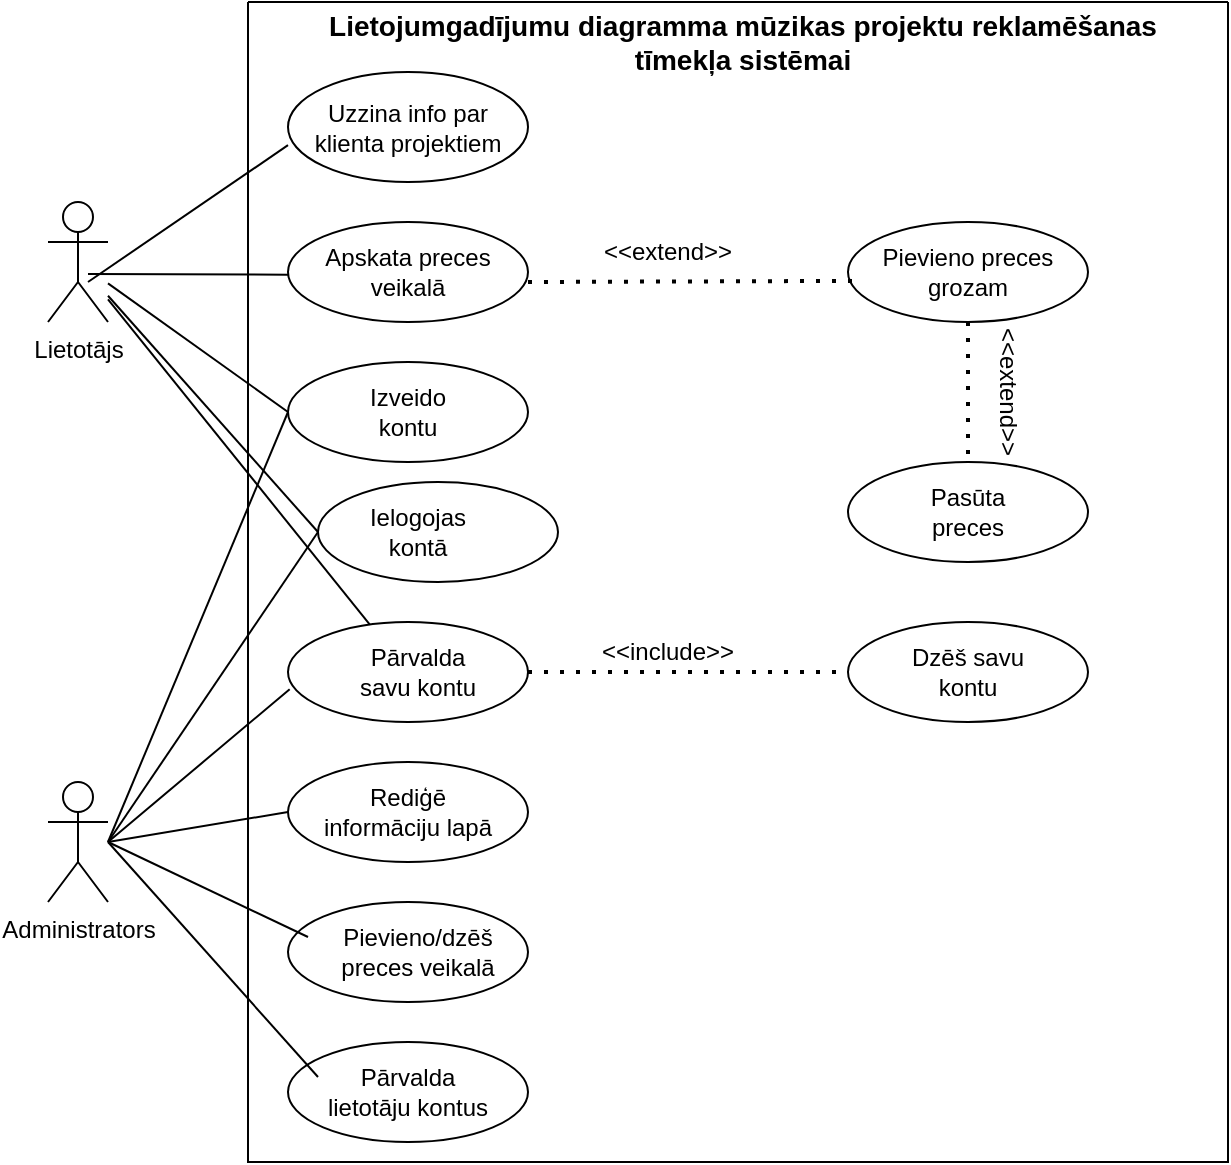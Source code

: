 <mxfile version="23.1.5" type="device">
  <diagram name="Page-1" id="swYJjQD1tD0Xhd0HuBGQ">
    <mxGraphModel dx="1002" dy="535" grid="1" gridSize="10" guides="1" tooltips="1" connect="1" arrows="1" fold="1" page="1" pageScale="1" pageWidth="827" pageHeight="1169" math="0" shadow="0">
      <root>
        <mxCell id="0" />
        <mxCell id="1" parent="0" />
        <mxCell id="TQKTaGP2AaG03ylwYyTC-4" value="Administrators" style="shape=umlActor;verticalLabelPosition=bottom;verticalAlign=top;html=1;outlineConnect=0;" parent="1" vertex="1">
          <mxGeometry x="110" y="390" width="30" height="60" as="geometry" />
        </mxCell>
        <mxCell id="TQKTaGP2AaG03ylwYyTC-7" value="Lietotājs" style="shape=umlActor;verticalLabelPosition=bottom;verticalAlign=top;html=1;outlineConnect=0;" parent="1" vertex="1">
          <mxGeometry x="110" y="100" width="30" height="60" as="geometry" />
        </mxCell>
        <mxCell id="TQKTaGP2AaG03ylwYyTC-10" value="" style="ellipse;whiteSpace=wrap;html=1;" parent="1" vertex="1">
          <mxGeometry x="230" y="35" width="120" height="55" as="geometry" />
        </mxCell>
        <mxCell id="TQKTaGP2AaG03ylwYyTC-11" value="Uzzina info par klienta projektiem" style="text;html=1;strokeColor=none;fillColor=none;align=center;verticalAlign=middle;whiteSpace=wrap;rounded=0;" parent="1" vertex="1">
          <mxGeometry x="240" y="47.5" width="100" height="30" as="geometry" />
        </mxCell>
        <mxCell id="TQKTaGP2AaG03ylwYyTC-13" value="" style="ellipse;whiteSpace=wrap;html=1;" parent="1" vertex="1">
          <mxGeometry x="230" y="110" width="120" height="50" as="geometry" />
        </mxCell>
        <mxCell id="TQKTaGP2AaG03ylwYyTC-14" value="Apskata preces veikalā" style="text;html=1;strokeColor=none;fillColor=none;align=center;verticalAlign=middle;whiteSpace=wrap;rounded=0;" parent="1" vertex="1">
          <mxGeometry x="245" y="120" width="90" height="30" as="geometry" />
        </mxCell>
        <mxCell id="TQKTaGP2AaG03ylwYyTC-18" value="" style="endArrow=none;html=1;rounded=0;" parent="1" edge="1">
          <mxGeometry width="50" height="50" relative="1" as="geometry">
            <mxPoint x="130" y="136" as="sourcePoint" />
            <mxPoint x="230.158" y="136.367" as="targetPoint" />
            <Array as="points" />
          </mxGeometry>
        </mxCell>
        <mxCell id="TQKTaGP2AaG03ylwYyTC-20" value="" style="endArrow=none;html=1;rounded=0;entryX=0;entryY=0.665;entryDx=0;entryDy=0;entryPerimeter=0;" parent="1" target="TQKTaGP2AaG03ylwYyTC-10" edge="1">
          <mxGeometry width="50" height="50" relative="1" as="geometry">
            <mxPoint x="130" y="140" as="sourcePoint" />
            <mxPoint x="180" y="90" as="targetPoint" />
          </mxGeometry>
        </mxCell>
        <mxCell id="TQKTaGP2AaG03ylwYyTC-21" value="" style="ellipse;whiteSpace=wrap;html=1;" parent="1" vertex="1">
          <mxGeometry x="510" y="110" width="120" height="50" as="geometry" />
        </mxCell>
        <mxCell id="TQKTaGP2AaG03ylwYyTC-22" value="Pievieno preces grozam" style="text;html=1;strokeColor=none;fillColor=none;align=center;verticalAlign=middle;whiteSpace=wrap;rounded=0;" parent="1" vertex="1">
          <mxGeometry x="520" y="120" width="100" height="30" as="geometry" />
        </mxCell>
        <mxCell id="TQKTaGP2AaG03ylwYyTC-23" value="" style="ellipse;whiteSpace=wrap;html=1;" parent="1" vertex="1">
          <mxGeometry x="510" y="230" width="120" height="50" as="geometry" />
        </mxCell>
        <mxCell id="TQKTaGP2AaG03ylwYyTC-24" value="Pasūta preces" style="text;html=1;strokeColor=none;fillColor=none;align=center;verticalAlign=middle;whiteSpace=wrap;rounded=0;" parent="1" vertex="1">
          <mxGeometry x="540" y="240" width="60" height="30" as="geometry" />
        </mxCell>
        <mxCell id="TQKTaGP2AaG03ylwYyTC-26" value="" style="ellipse;whiteSpace=wrap;html=1;" parent="1" vertex="1">
          <mxGeometry x="230" y="180" width="120" height="50" as="geometry" />
        </mxCell>
        <mxCell id="TQKTaGP2AaG03ylwYyTC-27" value="Izveido kontu" style="text;html=1;strokeColor=none;fillColor=none;align=center;verticalAlign=middle;whiteSpace=wrap;rounded=0;" parent="1" vertex="1">
          <mxGeometry x="260" y="190" width="60" height="30" as="geometry" />
        </mxCell>
        <mxCell id="TQKTaGP2AaG03ylwYyTC-28" value="" style="endArrow=none;html=1;rounded=0;entryX=0;entryY=0.5;entryDx=0;entryDy=0;" parent="1" source="TQKTaGP2AaG03ylwYyTC-7" target="TQKTaGP2AaG03ylwYyTC-26" edge="1">
          <mxGeometry width="50" height="50" relative="1" as="geometry">
            <mxPoint x="160" y="210" as="sourcePoint" />
            <mxPoint x="210" y="160" as="targetPoint" />
          </mxGeometry>
        </mxCell>
        <mxCell id="TQKTaGP2AaG03ylwYyTC-29" value="" style="ellipse;whiteSpace=wrap;html=1;" parent="1" vertex="1">
          <mxGeometry x="245" y="240" width="120" height="50" as="geometry" />
        </mxCell>
        <mxCell id="TQKTaGP2AaG03ylwYyTC-30" value="Ielogojas kontā" style="text;html=1;strokeColor=none;fillColor=none;align=center;verticalAlign=middle;whiteSpace=wrap;rounded=0;" parent="1" vertex="1">
          <mxGeometry x="265" y="250" width="60" height="30" as="geometry" />
        </mxCell>
        <mxCell id="TQKTaGP2AaG03ylwYyTC-31" value="" style="endArrow=none;html=1;rounded=0;entryX=0;entryY=0.5;entryDx=0;entryDy=0;" parent="1" source="TQKTaGP2AaG03ylwYyTC-7" target="TQKTaGP2AaG03ylwYyTC-29" edge="1">
          <mxGeometry width="50" height="50" relative="1" as="geometry">
            <mxPoint x="120" y="250" as="sourcePoint" />
            <mxPoint x="170" y="200" as="targetPoint" />
          </mxGeometry>
        </mxCell>
        <mxCell id="TQKTaGP2AaG03ylwYyTC-32" value="" style="ellipse;whiteSpace=wrap;html=1;" parent="1" vertex="1">
          <mxGeometry x="230" y="310" width="120" height="50" as="geometry" />
        </mxCell>
        <mxCell id="TQKTaGP2AaG03ylwYyTC-33" value="Pārvalda savu kontu" style="text;html=1;strokeColor=none;fillColor=none;align=center;verticalAlign=middle;whiteSpace=wrap;rounded=0;" parent="1" vertex="1">
          <mxGeometry x="260" y="320" width="70" height="30" as="geometry" />
        </mxCell>
        <mxCell id="TQKTaGP2AaG03ylwYyTC-34" value="" style="endArrow=none;html=1;rounded=0;" parent="1" source="TQKTaGP2AaG03ylwYyTC-7" target="TQKTaGP2AaG03ylwYyTC-32" edge="1">
          <mxGeometry width="50" height="50" relative="1" as="geometry">
            <mxPoint x="100" y="160" as="sourcePoint" />
            <mxPoint x="160" y="230" as="targetPoint" />
          </mxGeometry>
        </mxCell>
        <mxCell id="TQKTaGP2AaG03ylwYyTC-36" value="" style="ellipse;whiteSpace=wrap;html=1;" parent="1" vertex="1">
          <mxGeometry x="510" y="310" width="120" height="50" as="geometry" />
        </mxCell>
        <mxCell id="TQKTaGP2AaG03ylwYyTC-37" value="Dzēš savu kontu" style="text;html=1;strokeColor=none;fillColor=none;align=center;verticalAlign=middle;whiteSpace=wrap;rounded=0;" parent="1" vertex="1">
          <mxGeometry x="540" y="320" width="60" height="30" as="geometry" />
        </mxCell>
        <mxCell id="TQKTaGP2AaG03ylwYyTC-39" value="&amp;lt;&amp;lt;include&amp;gt;&amp;gt;" style="text;html=1;strokeColor=none;fillColor=none;align=center;verticalAlign=middle;whiteSpace=wrap;rounded=0;" parent="1" vertex="1">
          <mxGeometry x="390" y="310" width="60" height="30" as="geometry" />
        </mxCell>
        <mxCell id="TQKTaGP2AaG03ylwYyTC-41" value="&amp;lt;&amp;lt;extend&amp;gt;&amp;gt;" style="text;html=1;strokeColor=none;fillColor=none;align=center;verticalAlign=middle;whiteSpace=wrap;rounded=0;" parent="1" vertex="1">
          <mxGeometry x="390" y="110" width="60" height="30" as="geometry" />
        </mxCell>
        <mxCell id="TQKTaGP2AaG03ylwYyTC-44" value="" style="endArrow=none;html=1;rounded=0;entryX=0;entryY=0.5;entryDx=0;entryDy=0;" parent="1" target="TQKTaGP2AaG03ylwYyTC-26" edge="1">
          <mxGeometry width="50" height="50" relative="1" as="geometry">
            <mxPoint x="140" y="420" as="sourcePoint" />
            <mxPoint x="190" y="370" as="targetPoint" />
          </mxGeometry>
        </mxCell>
        <mxCell id="TQKTaGP2AaG03ylwYyTC-45" value="" style="endArrow=none;html=1;rounded=0;entryX=0;entryY=0.5;entryDx=0;entryDy=0;" parent="1" target="TQKTaGP2AaG03ylwYyTC-29" edge="1">
          <mxGeometry width="50" height="50" relative="1" as="geometry">
            <mxPoint x="140" y="420" as="sourcePoint" />
            <mxPoint x="190" y="370" as="targetPoint" />
          </mxGeometry>
        </mxCell>
        <mxCell id="TQKTaGP2AaG03ylwYyTC-46" value="" style="endArrow=none;html=1;rounded=0;entryX=0.007;entryY=0.672;entryDx=0;entryDy=0;entryPerimeter=0;" parent="1" target="TQKTaGP2AaG03ylwYyTC-32" edge="1">
          <mxGeometry width="50" height="50" relative="1" as="geometry">
            <mxPoint x="140" y="420" as="sourcePoint" />
            <mxPoint x="190" y="370" as="targetPoint" />
          </mxGeometry>
        </mxCell>
        <mxCell id="TQKTaGP2AaG03ylwYyTC-47" value="" style="ellipse;whiteSpace=wrap;html=1;" parent="1" vertex="1">
          <mxGeometry x="230" y="380" width="120" height="50" as="geometry" />
        </mxCell>
        <mxCell id="TQKTaGP2AaG03ylwYyTC-48" value="Rediģē informāciju lapā" style="text;html=1;strokeColor=none;fillColor=none;align=center;verticalAlign=middle;whiteSpace=wrap;rounded=0;" parent="1" vertex="1">
          <mxGeometry x="245" y="390" width="90" height="30" as="geometry" />
        </mxCell>
        <mxCell id="TQKTaGP2AaG03ylwYyTC-49" value="" style="endArrow=none;html=1;rounded=0;entryX=0;entryY=0.5;entryDx=0;entryDy=0;" parent="1" target="TQKTaGP2AaG03ylwYyTC-47" edge="1">
          <mxGeometry width="50" height="50" relative="1" as="geometry">
            <mxPoint x="140" y="420" as="sourcePoint" />
            <mxPoint x="190" y="370" as="targetPoint" />
          </mxGeometry>
        </mxCell>
        <mxCell id="TQKTaGP2AaG03ylwYyTC-50" value="" style="ellipse;whiteSpace=wrap;html=1;" parent="1" vertex="1">
          <mxGeometry x="230" y="450" width="120" height="50" as="geometry" />
        </mxCell>
        <mxCell id="TQKTaGP2AaG03ylwYyTC-51" value="Pievieno/dzēš preces veikalā" style="text;html=1;strokeColor=none;fillColor=none;align=center;verticalAlign=middle;whiteSpace=wrap;rounded=0;" parent="1" vertex="1">
          <mxGeometry x="240" y="460" width="110" height="30" as="geometry" />
        </mxCell>
        <mxCell id="TQKTaGP2AaG03ylwYyTC-52" value="" style="endArrow=none;html=1;rounded=0;entryX=0;entryY=0.25;entryDx=0;entryDy=0;" parent="1" target="TQKTaGP2AaG03ylwYyTC-51" edge="1">
          <mxGeometry width="50" height="50" relative="1" as="geometry">
            <mxPoint x="140" y="420" as="sourcePoint" />
            <mxPoint x="190" y="370" as="targetPoint" />
          </mxGeometry>
        </mxCell>
        <mxCell id="TQKTaGP2AaG03ylwYyTC-53" value="" style="ellipse;whiteSpace=wrap;html=1;" parent="1" vertex="1">
          <mxGeometry x="230" y="520" width="120" height="50" as="geometry" />
        </mxCell>
        <mxCell id="TQKTaGP2AaG03ylwYyTC-54" value="Pārvalda lietotāju kontus" style="text;html=1;strokeColor=none;fillColor=none;align=center;verticalAlign=middle;whiteSpace=wrap;rounded=0;" parent="1" vertex="1">
          <mxGeometry x="245" y="530" width="90" height="30" as="geometry" />
        </mxCell>
        <mxCell id="TQKTaGP2AaG03ylwYyTC-55" value="" style="endArrow=none;html=1;rounded=0;entryX=0;entryY=0.25;entryDx=0;entryDy=0;" parent="1" target="TQKTaGP2AaG03ylwYyTC-54" edge="1">
          <mxGeometry width="50" height="50" relative="1" as="geometry">
            <mxPoint x="140" y="420" as="sourcePoint" />
            <mxPoint x="190" y="370" as="targetPoint" />
          </mxGeometry>
        </mxCell>
        <mxCell id="Su5c-m4GZSbVI9anfHKj-2" value="" style="swimlane;startSize=0;" parent="1" vertex="1">
          <mxGeometry x="210" width="490" height="580" as="geometry">
            <mxRectangle x="140" width="50" height="40" as="alternateBounds" />
          </mxGeometry>
        </mxCell>
        <mxCell id="Su5c-m4GZSbVI9anfHKj-3" value="&lt;b&gt;&lt;font style=&quot;font-size: 14px;&quot;&gt;Lietojumgadījumu diagramma mūzikas projektu reklamēšanas tīmekļa sistēmai&lt;/font&gt;&lt;/b&gt;" style="text;html=1;strokeColor=none;fillColor=none;align=center;verticalAlign=middle;whiteSpace=wrap;rounded=0;" parent="Su5c-m4GZSbVI9anfHKj-2" vertex="1">
          <mxGeometry x="20" y="5" width="455" height="30" as="geometry" />
        </mxCell>
        <mxCell id="39g_3OK2SLyTrB4K2G1y-1" value="" style="endArrow=none;dashed=1;html=1;dashPattern=1 3;strokeWidth=2;rounded=0;entryX=-0.06;entryY=0.648;entryDx=0;entryDy=0;entryPerimeter=0;" parent="Su5c-m4GZSbVI9anfHKj-2" target="TQKTaGP2AaG03ylwYyTC-22" edge="1">
          <mxGeometry width="50" height="50" relative="1" as="geometry">
            <mxPoint x="140" y="140" as="sourcePoint" />
            <mxPoint x="190" y="90" as="targetPoint" />
          </mxGeometry>
        </mxCell>
        <mxCell id="39g_3OK2SLyTrB4K2G1y-2" value="" style="endArrow=none;dashed=1;html=1;dashPattern=1 3;strokeWidth=2;rounded=0;" parent="Su5c-m4GZSbVI9anfHKj-2" target="TQKTaGP2AaG03ylwYyTC-36" edge="1">
          <mxGeometry width="50" height="50" relative="1" as="geometry">
            <mxPoint x="140" y="335" as="sourcePoint" />
            <mxPoint x="190" y="290" as="targetPoint" />
          </mxGeometry>
        </mxCell>
        <mxCell id="TQKTaGP2AaG03ylwYyTC-43" value="&amp;lt;&amp;lt;extend&amp;gt;&amp;gt;" style="text;html=1;strokeColor=none;fillColor=none;align=center;verticalAlign=middle;whiteSpace=wrap;rounded=0;rotation=90;" parent="Su5c-m4GZSbVI9anfHKj-2" vertex="1">
          <mxGeometry x="355" y="175" width="50" height="40" as="geometry" />
        </mxCell>
        <mxCell id="39g_3OK2SLyTrB4K2G1y-5" value="" style="endArrow=none;dashed=1;html=1;dashPattern=1 3;strokeWidth=2;rounded=0;entryX=0.5;entryY=0;entryDx=0;entryDy=0;exitX=0.5;exitY=1;exitDx=0;exitDy=0;" parent="1" source="TQKTaGP2AaG03ylwYyTC-21" target="TQKTaGP2AaG03ylwYyTC-23" edge="1">
          <mxGeometry width="50" height="50" relative="1" as="geometry">
            <mxPoint x="520" y="210" as="sourcePoint" />
            <mxPoint x="570" y="160" as="targetPoint" />
          </mxGeometry>
        </mxCell>
      </root>
    </mxGraphModel>
  </diagram>
</mxfile>
